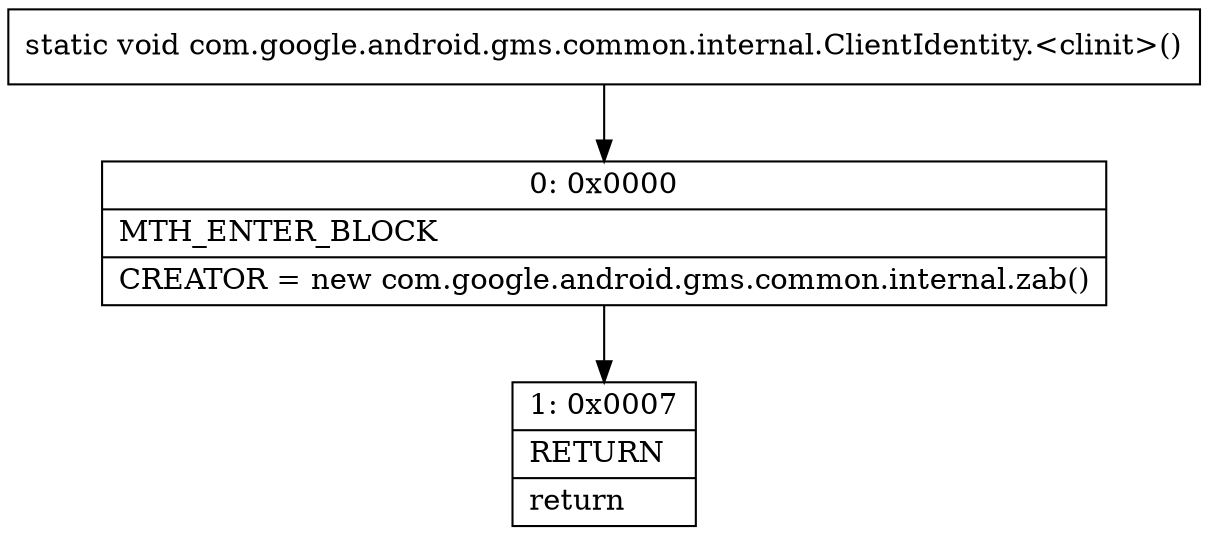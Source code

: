 digraph "CFG forcom.google.android.gms.common.internal.ClientIdentity.\<clinit\>()V" {
Node_0 [shape=record,label="{0\:\ 0x0000|MTH_ENTER_BLOCK\l|CREATOR = new com.google.android.gms.common.internal.zab()\l}"];
Node_1 [shape=record,label="{1\:\ 0x0007|RETURN\l|return\l}"];
MethodNode[shape=record,label="{static void com.google.android.gms.common.internal.ClientIdentity.\<clinit\>() }"];
MethodNode -> Node_0;
Node_0 -> Node_1;
}

